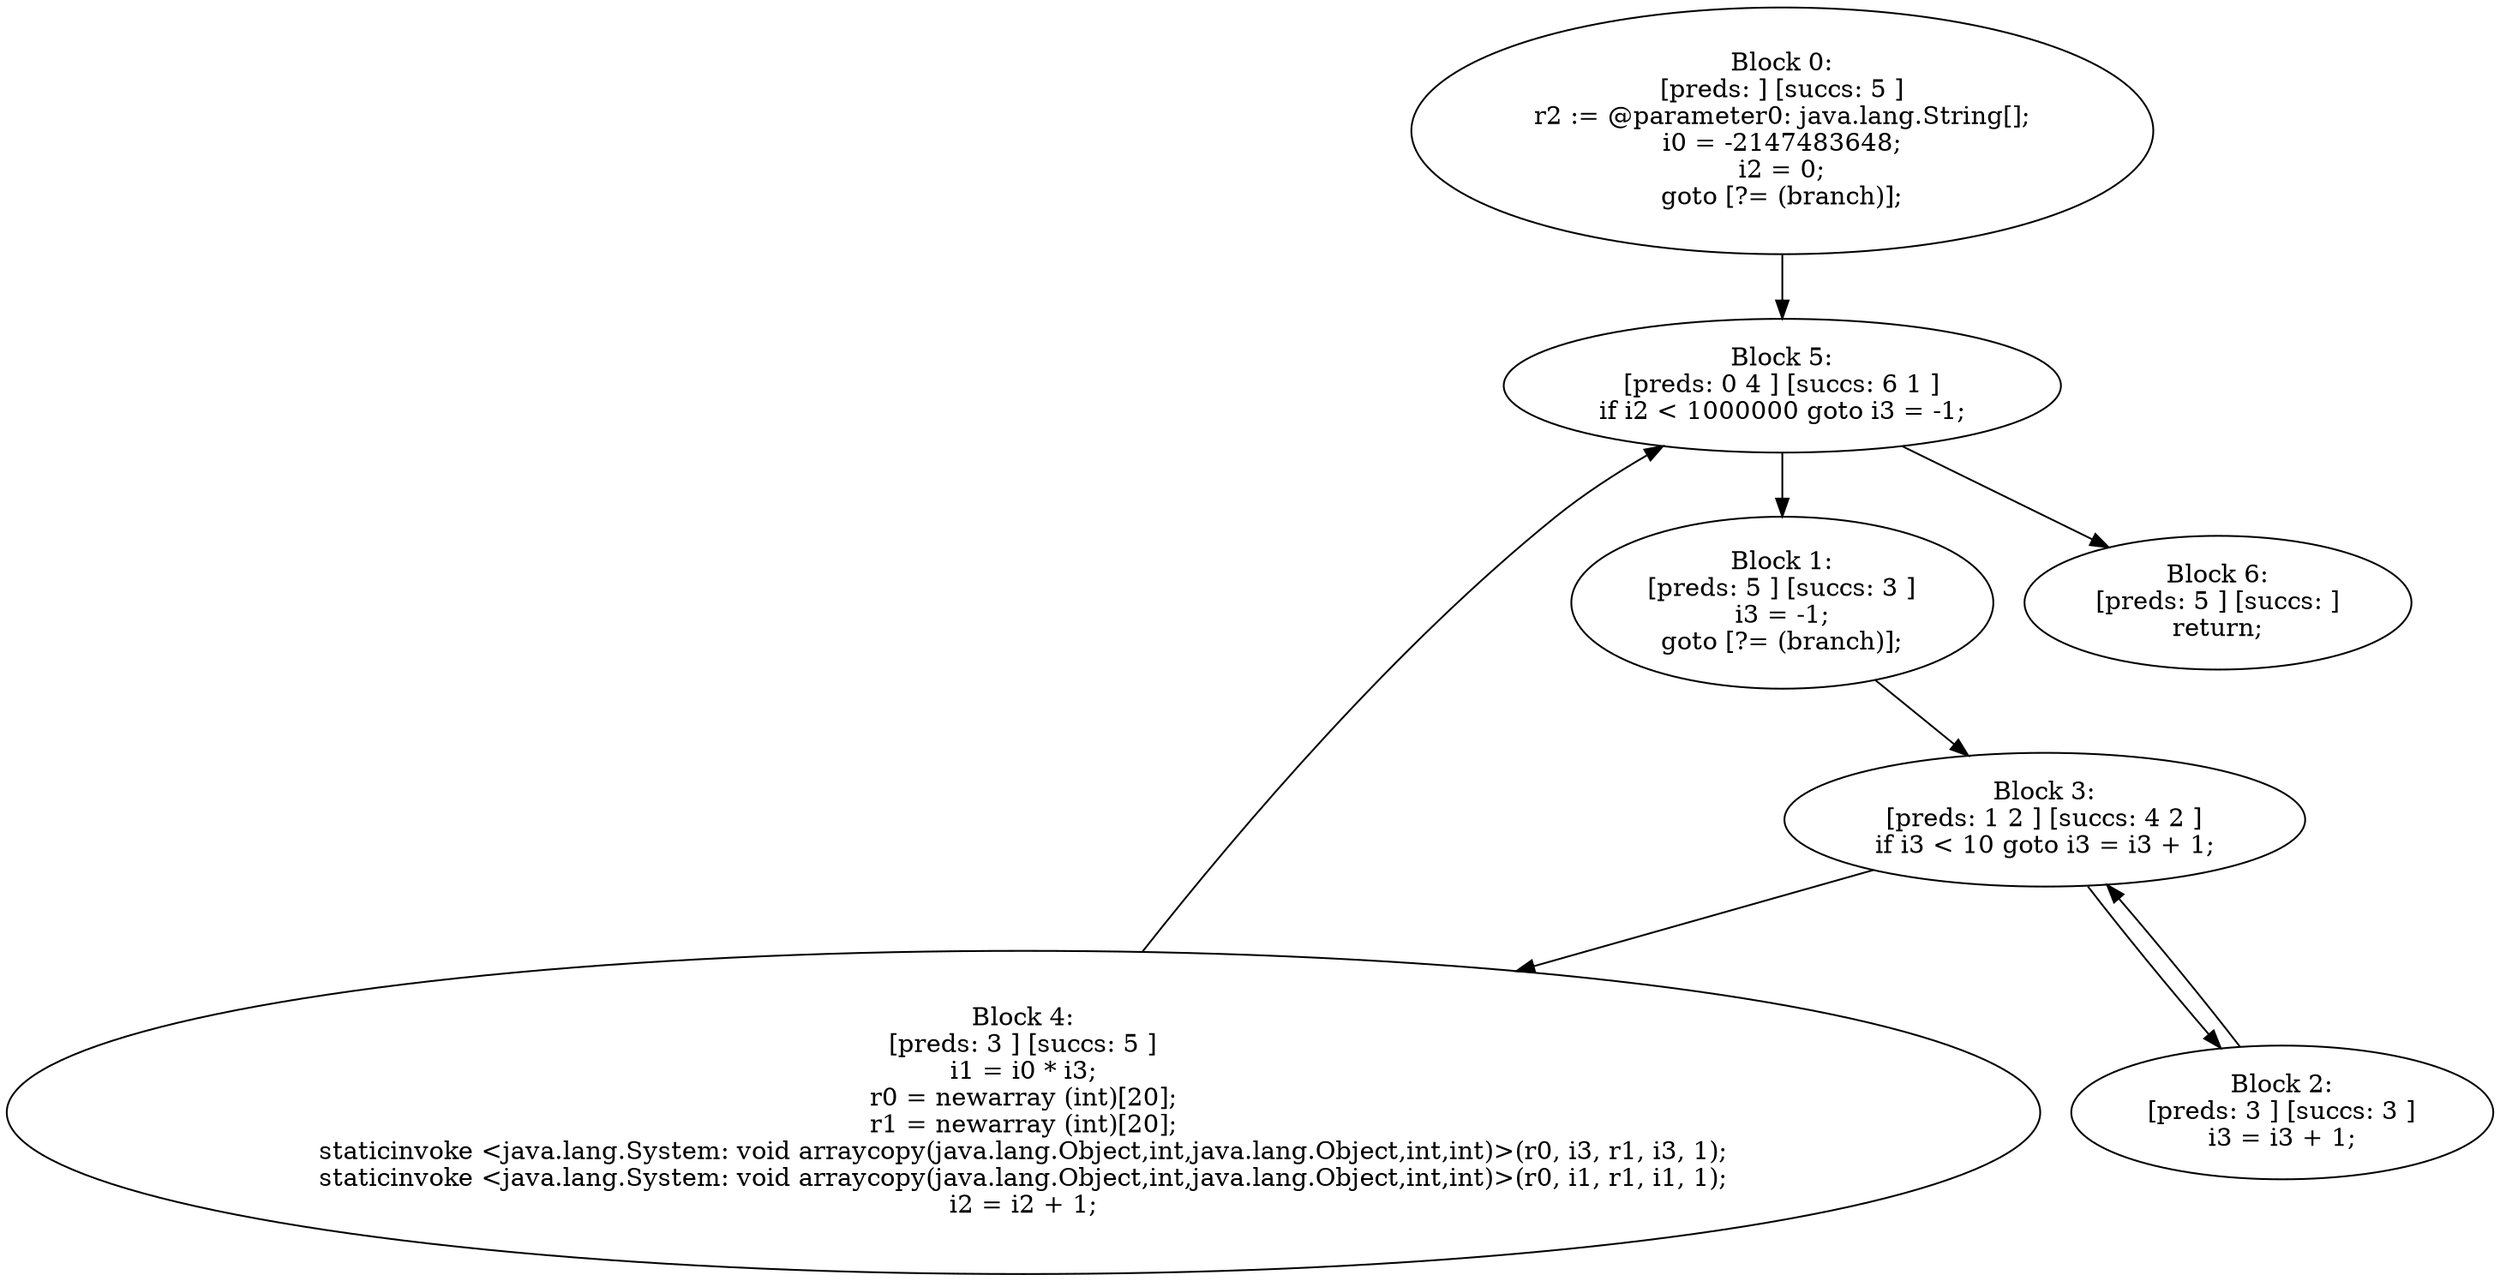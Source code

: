 digraph "unitGraph" {
    "Block 0:
[preds: ] [succs: 5 ]
r2 := @parameter0: java.lang.String[];
i0 = -2147483648;
i2 = 0;
goto [?= (branch)];
"
    "Block 1:
[preds: 5 ] [succs: 3 ]
i3 = -1;
goto [?= (branch)];
"
    "Block 2:
[preds: 3 ] [succs: 3 ]
i3 = i3 + 1;
"
    "Block 3:
[preds: 1 2 ] [succs: 4 2 ]
if i3 < 10 goto i3 = i3 + 1;
"
    "Block 4:
[preds: 3 ] [succs: 5 ]
i1 = i0 * i3;
r0 = newarray (int)[20];
r1 = newarray (int)[20];
staticinvoke <java.lang.System: void arraycopy(java.lang.Object,int,java.lang.Object,int,int)>(r0, i3, r1, i3, 1);
staticinvoke <java.lang.System: void arraycopy(java.lang.Object,int,java.lang.Object,int,int)>(r0, i1, r1, i1, 1);
i2 = i2 + 1;
"
    "Block 5:
[preds: 0 4 ] [succs: 6 1 ]
if i2 < 1000000 goto i3 = -1;
"
    "Block 6:
[preds: 5 ] [succs: ]
return;
"
    "Block 0:
[preds: ] [succs: 5 ]
r2 := @parameter0: java.lang.String[];
i0 = -2147483648;
i2 = 0;
goto [?= (branch)];
"->"Block 5:
[preds: 0 4 ] [succs: 6 1 ]
if i2 < 1000000 goto i3 = -1;
";
    "Block 1:
[preds: 5 ] [succs: 3 ]
i3 = -1;
goto [?= (branch)];
"->"Block 3:
[preds: 1 2 ] [succs: 4 2 ]
if i3 < 10 goto i3 = i3 + 1;
";
    "Block 2:
[preds: 3 ] [succs: 3 ]
i3 = i3 + 1;
"->"Block 3:
[preds: 1 2 ] [succs: 4 2 ]
if i3 < 10 goto i3 = i3 + 1;
";
    "Block 3:
[preds: 1 2 ] [succs: 4 2 ]
if i3 < 10 goto i3 = i3 + 1;
"->"Block 4:
[preds: 3 ] [succs: 5 ]
i1 = i0 * i3;
r0 = newarray (int)[20];
r1 = newarray (int)[20];
staticinvoke <java.lang.System: void arraycopy(java.lang.Object,int,java.lang.Object,int,int)>(r0, i3, r1, i3, 1);
staticinvoke <java.lang.System: void arraycopy(java.lang.Object,int,java.lang.Object,int,int)>(r0, i1, r1, i1, 1);
i2 = i2 + 1;
";
    "Block 3:
[preds: 1 2 ] [succs: 4 2 ]
if i3 < 10 goto i3 = i3 + 1;
"->"Block 2:
[preds: 3 ] [succs: 3 ]
i3 = i3 + 1;
";
    "Block 4:
[preds: 3 ] [succs: 5 ]
i1 = i0 * i3;
r0 = newarray (int)[20];
r1 = newarray (int)[20];
staticinvoke <java.lang.System: void arraycopy(java.lang.Object,int,java.lang.Object,int,int)>(r0, i3, r1, i3, 1);
staticinvoke <java.lang.System: void arraycopy(java.lang.Object,int,java.lang.Object,int,int)>(r0, i1, r1, i1, 1);
i2 = i2 + 1;
"->"Block 5:
[preds: 0 4 ] [succs: 6 1 ]
if i2 < 1000000 goto i3 = -1;
";
    "Block 5:
[preds: 0 4 ] [succs: 6 1 ]
if i2 < 1000000 goto i3 = -1;
"->"Block 6:
[preds: 5 ] [succs: ]
return;
";
    "Block 5:
[preds: 0 4 ] [succs: 6 1 ]
if i2 < 1000000 goto i3 = -1;
"->"Block 1:
[preds: 5 ] [succs: 3 ]
i3 = -1;
goto [?= (branch)];
";
}
